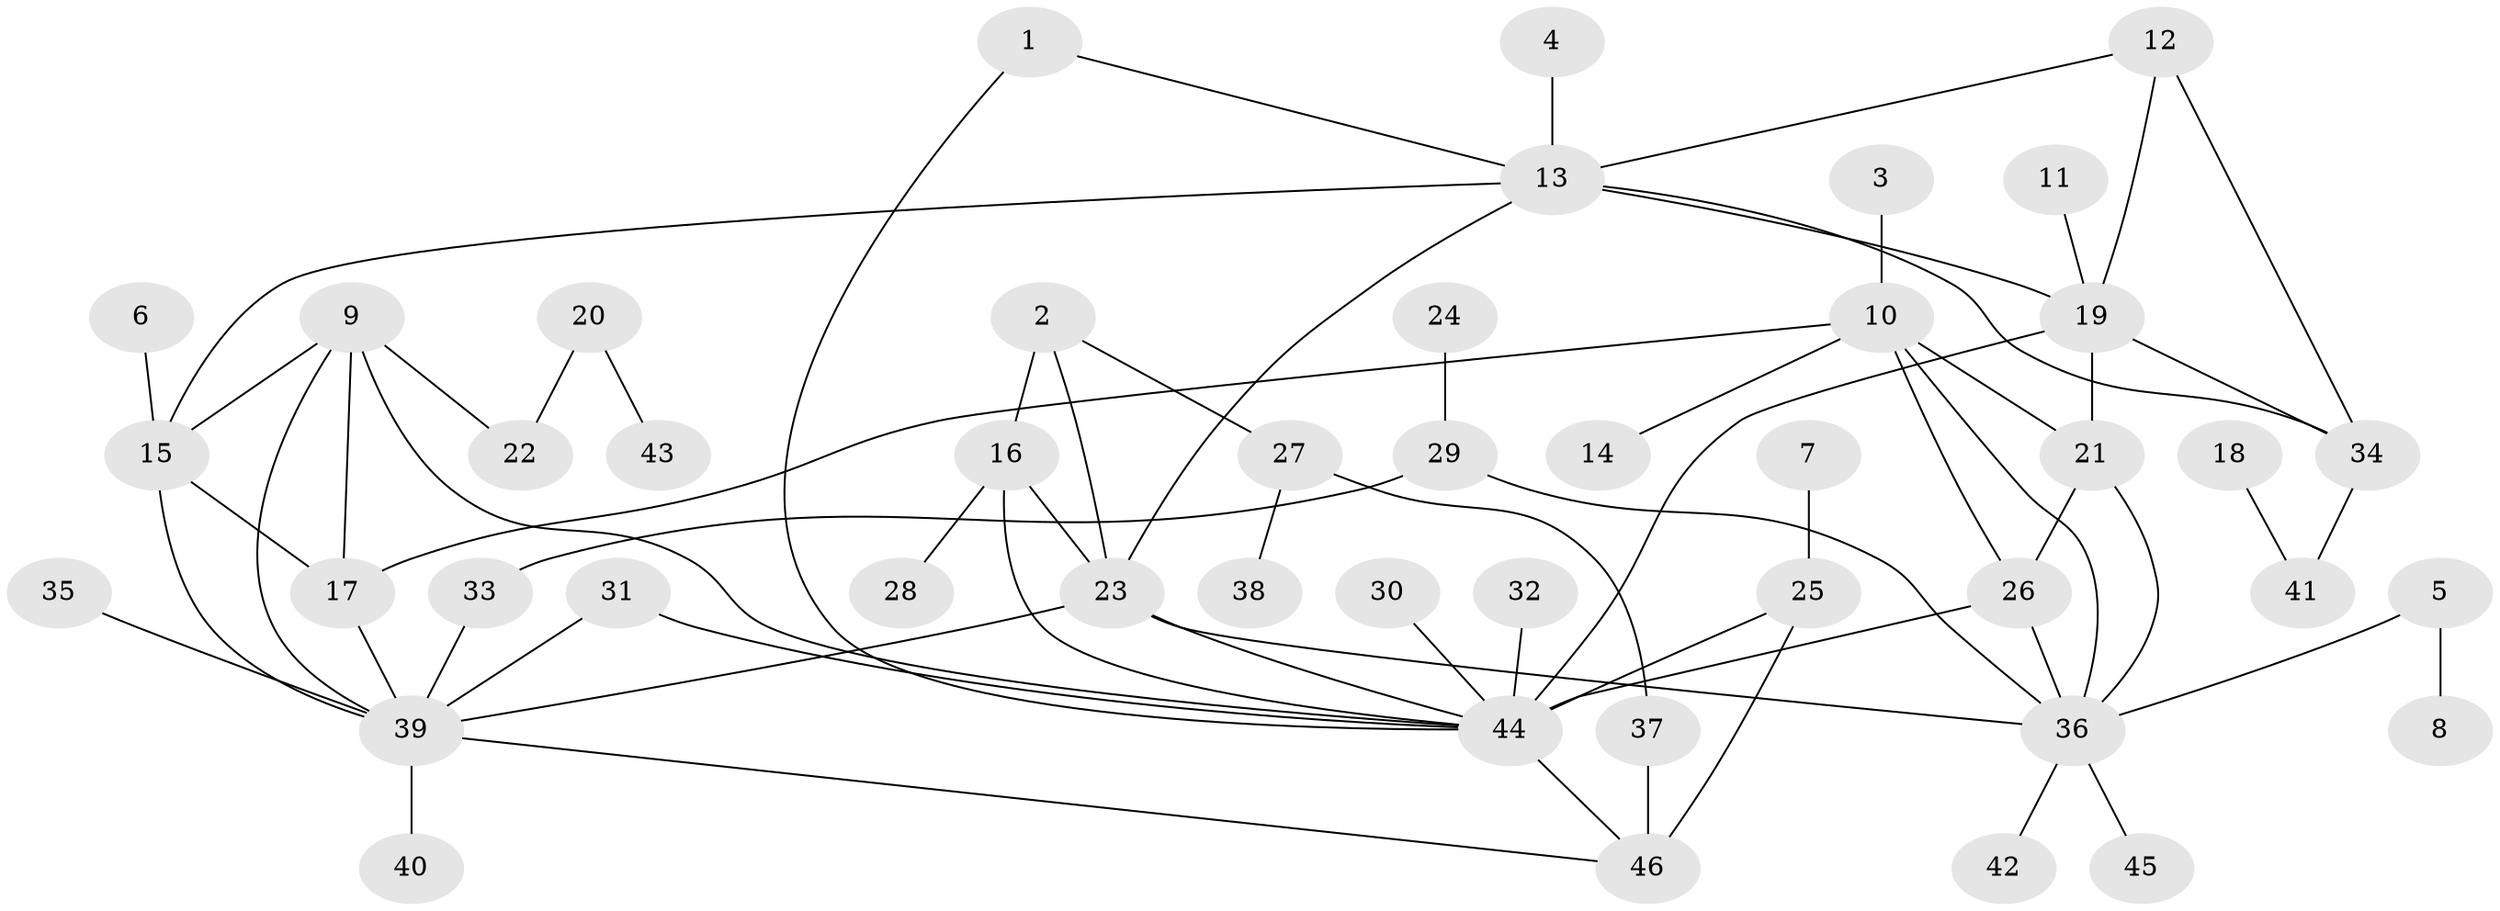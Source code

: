 // original degree distribution, {7: 0.021739130434782608, 5: 0.06521739130434782, 11: 0.010869565217391304, 4: 0.06521739130434782, 15: 0.010869565217391304, 8: 0.03260869565217391, 10: 0.010869565217391304, 6: 0.021739130434782608, 9: 0.010869565217391304, 2: 0.15217391304347827, 3: 0.03260869565217391, 1: 0.5652173913043478}
// Generated by graph-tools (version 1.1) at 2025/02/03/09/25 03:02:46]
// undirected, 46 vertices, 68 edges
graph export_dot {
graph [start="1"]
  node [color=gray90,style=filled];
  1;
  2;
  3;
  4;
  5;
  6;
  7;
  8;
  9;
  10;
  11;
  12;
  13;
  14;
  15;
  16;
  17;
  18;
  19;
  20;
  21;
  22;
  23;
  24;
  25;
  26;
  27;
  28;
  29;
  30;
  31;
  32;
  33;
  34;
  35;
  36;
  37;
  38;
  39;
  40;
  41;
  42;
  43;
  44;
  45;
  46;
  1 -- 13 [weight=1.0];
  1 -- 44 [weight=1.0];
  2 -- 16 [weight=2.0];
  2 -- 23 [weight=1.0];
  2 -- 27 [weight=1.0];
  3 -- 10 [weight=1.0];
  4 -- 13 [weight=1.0];
  5 -- 8 [weight=1.0];
  5 -- 36 [weight=1.0];
  6 -- 15 [weight=1.0];
  7 -- 25 [weight=1.0];
  9 -- 15 [weight=1.0];
  9 -- 17 [weight=1.0];
  9 -- 22 [weight=1.0];
  9 -- 39 [weight=1.0];
  9 -- 44 [weight=1.0];
  10 -- 14 [weight=1.0];
  10 -- 17 [weight=1.0];
  10 -- 21 [weight=1.0];
  10 -- 26 [weight=1.0];
  10 -- 36 [weight=1.0];
  11 -- 19 [weight=1.0];
  12 -- 13 [weight=1.0];
  12 -- 19 [weight=1.0];
  12 -- 34 [weight=1.0];
  13 -- 15 [weight=1.0];
  13 -- 19 [weight=1.0];
  13 -- 23 [weight=1.0];
  13 -- 34 [weight=1.0];
  15 -- 17 [weight=1.0];
  15 -- 39 [weight=1.0];
  16 -- 23 [weight=2.0];
  16 -- 28 [weight=1.0];
  16 -- 44 [weight=1.0];
  17 -- 39 [weight=1.0];
  18 -- 41 [weight=1.0];
  19 -- 21 [weight=1.0];
  19 -- 34 [weight=1.0];
  19 -- 44 [weight=1.0];
  20 -- 22 [weight=1.0];
  20 -- 43 [weight=1.0];
  21 -- 26 [weight=1.0];
  21 -- 36 [weight=1.0];
  23 -- 36 [weight=1.0];
  23 -- 39 [weight=1.0];
  23 -- 44 [weight=1.0];
  24 -- 29 [weight=1.0];
  25 -- 44 [weight=2.0];
  25 -- 46 [weight=2.0];
  26 -- 36 [weight=1.0];
  26 -- 44 [weight=2.0];
  27 -- 37 [weight=1.0];
  27 -- 38 [weight=1.0];
  29 -- 33 [weight=1.0];
  29 -- 36 [weight=1.0];
  30 -- 44 [weight=1.0];
  31 -- 39 [weight=1.0];
  31 -- 44 [weight=1.0];
  32 -- 44 [weight=1.0];
  33 -- 39 [weight=1.0];
  34 -- 41 [weight=1.0];
  35 -- 39 [weight=1.0];
  36 -- 42 [weight=1.0];
  36 -- 45 [weight=1.0];
  37 -- 46 [weight=1.0];
  39 -- 40 [weight=1.0];
  39 -- 46 [weight=1.0];
  44 -- 46 [weight=1.0];
}
